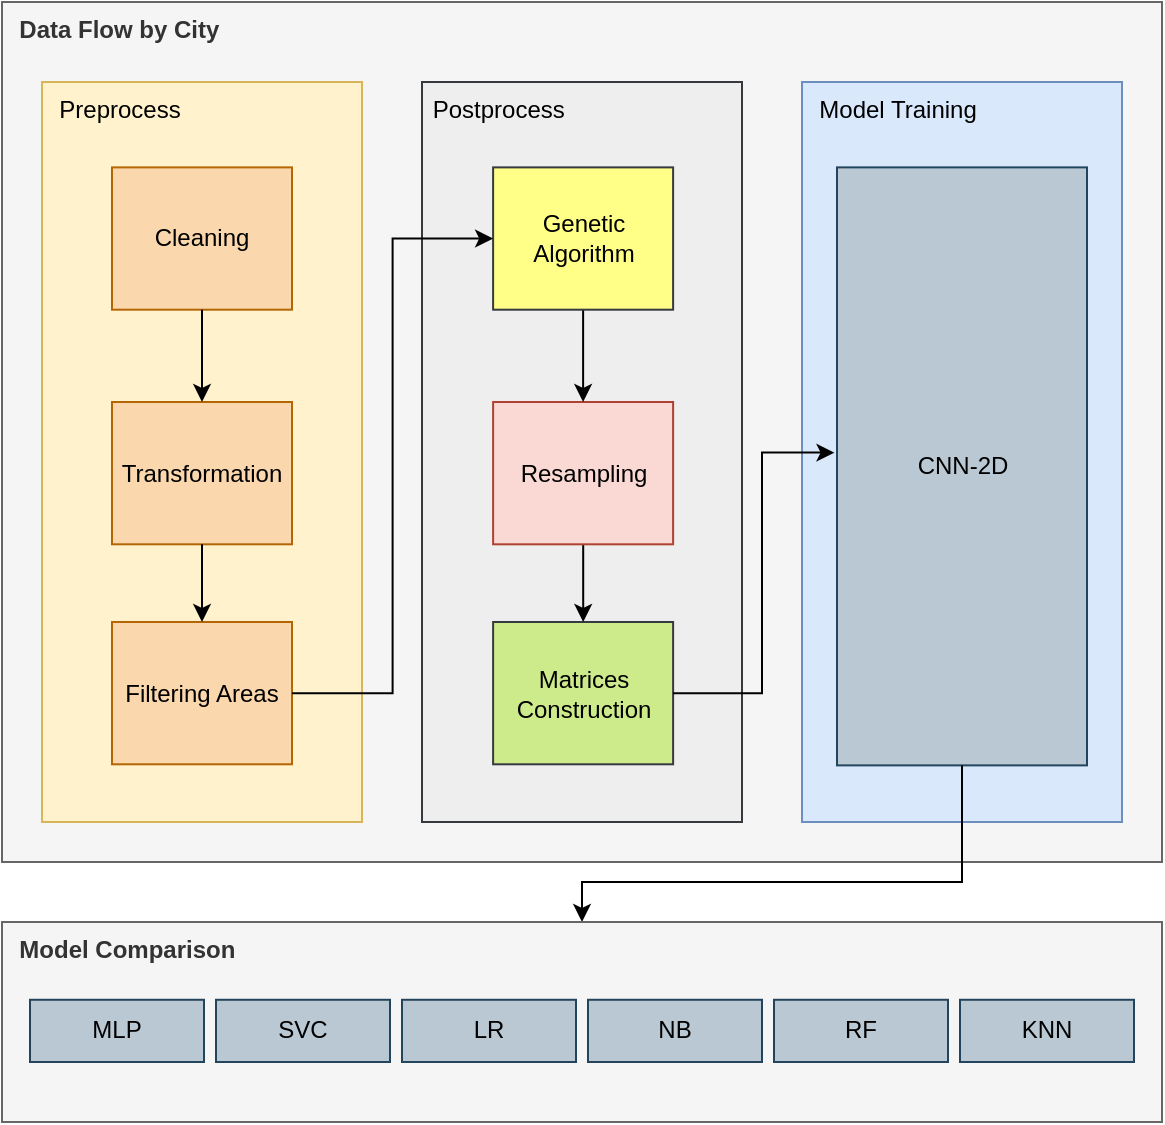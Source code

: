 <mxfile version="21.6.5" type="device">
  <diagram name="Página-1" id="uAnbATEjNzbg1E-TgKnV">
    <mxGraphModel dx="1145" dy="703" grid="1" gridSize="10" guides="1" tooltips="1" connect="1" arrows="1" fold="1" page="1" pageScale="1" pageWidth="827" pageHeight="1169" math="0" shadow="0">
      <root>
        <mxCell id="0" />
        <mxCell id="1" parent="0" />
        <mxCell id="Dptlz2PRCcSpFc9EAY_W-1" value="&lt;b&gt;&amp;nbsp; Data Flow by City&lt;/b&gt;" style="rounded=0;whiteSpace=wrap;html=1;fillColor=#f5f5f5;fontColor=#333333;strokeColor=#666666;verticalAlign=top;align=left;" parent="1" vertex="1">
          <mxGeometry x="170" y="110" width="580" height="430" as="geometry" />
        </mxCell>
        <mxCell id="Fwl7ajU-SFP8siu2tE5E-9" value="" style="group" parent="1" vertex="1" connectable="0">
          <mxGeometry x="190" y="150" width="160" height="370" as="geometry" />
        </mxCell>
        <mxCell id="bFJMQcvxy0cHlTDQ9agu-11" value="&amp;nbsp; Preprocess" style="rounded=0;whiteSpace=wrap;html=1;fillColor=#fff2cc;strokeColor=#d6b656;verticalAlign=top;align=left;" parent="Fwl7ajU-SFP8siu2tE5E-9" vertex="1">
          <mxGeometry width="160" height="370" as="geometry" />
        </mxCell>
        <mxCell id="Dptlz2PRCcSpFc9EAY_W-2" value="Cleaning" style="rounded=0;whiteSpace=wrap;html=1;fillColor=#fad7ac;strokeColor=#b46504;" parent="Fwl7ajU-SFP8siu2tE5E-9" vertex="1">
          <mxGeometry x="35" y="42.692" width="90" height="71.154" as="geometry" />
        </mxCell>
        <mxCell id="Dptlz2PRCcSpFc9EAY_W-3" value="Transformation" style="rounded=0;whiteSpace=wrap;html=1;fillColor=#fad7ac;strokeColor=#b46504;" parent="Fwl7ajU-SFP8siu2tE5E-9" vertex="1">
          <mxGeometry x="35" y="159.998" width="90" height="71.154" as="geometry" />
        </mxCell>
        <mxCell id="bFJMQcvxy0cHlTDQ9agu-1" value="Filtering Areas" style="rounded=0;whiteSpace=wrap;html=1;fillColor=#fad7ac;strokeColor=#b46504;" parent="Fwl7ajU-SFP8siu2tE5E-9" vertex="1">
          <mxGeometry x="35" y="269.996" width="90" height="71.154" as="geometry" />
        </mxCell>
        <mxCell id="bFJMQcvxy0cHlTDQ9agu-2" value="" style="edgeStyle=orthogonalEdgeStyle;rounded=0;orthogonalLoop=1;jettySize=auto;html=1;" parent="Fwl7ajU-SFP8siu2tE5E-9" source="Dptlz2PRCcSpFc9EAY_W-2" target="Dptlz2PRCcSpFc9EAY_W-3" edge="1">
          <mxGeometry relative="1" as="geometry" />
        </mxCell>
        <mxCell id="bFJMQcvxy0cHlTDQ9agu-3" value="" style="edgeStyle=orthogonalEdgeStyle;rounded=0;orthogonalLoop=1;jettySize=auto;html=1;" parent="Fwl7ajU-SFP8siu2tE5E-9" source="Dptlz2PRCcSpFc9EAY_W-3" target="bFJMQcvxy0cHlTDQ9agu-1" edge="1">
          <mxGeometry relative="1" as="geometry" />
        </mxCell>
        <mxCell id="Fwl7ajU-SFP8siu2tE5E-10" value="" style="group" parent="1" vertex="1" connectable="0">
          <mxGeometry x="380" y="150" width="190" height="370" as="geometry" />
        </mxCell>
        <mxCell id="bFJMQcvxy0cHlTDQ9agu-38" value="&amp;nbsp;Postprocess" style="rounded=0;whiteSpace=wrap;html=1;fillColor=#eeeeee;strokeColor=#36393d;verticalAlign=top;align=left;" parent="Fwl7ajU-SFP8siu2tE5E-10" vertex="1">
          <mxGeometry width="160" height="370.0" as="geometry" />
        </mxCell>
        <mxCell id="bFJMQcvxy0cHlTDQ9agu-8" value="Matrices Construction" style="rounded=0;whiteSpace=wrap;html=1;fillColor=#cdeb8b;strokeColor=#36393d;" parent="Fwl7ajU-SFP8siu2tE5E-10" vertex="1">
          <mxGeometry x="35.556" y="269.996" width="90" height="71.154" as="geometry" />
        </mxCell>
        <mxCell id="bFJMQcvxy0cHlTDQ9agu-37" value="" style="edgeStyle=orthogonalEdgeStyle;rounded=0;orthogonalLoop=1;jettySize=auto;html=1;" parent="Fwl7ajU-SFP8siu2tE5E-10" source="bFJMQcvxy0cHlTDQ9agu-12" target="bFJMQcvxy0cHlTDQ9agu-8" edge="1">
          <mxGeometry relative="1" as="geometry" />
        </mxCell>
        <mxCell id="bFJMQcvxy0cHlTDQ9agu-12" value="Resampling" style="rounded=0;whiteSpace=wrap;html=1;fillColor=#fad9d5;strokeColor=#ae4132;" parent="Fwl7ajU-SFP8siu2tE5E-10" vertex="1">
          <mxGeometry x="35.556" y="159.998" width="90" height="71.154" as="geometry" />
        </mxCell>
        <mxCell id="Fwl7ajU-SFP8siu2tE5E-13" value="" style="edgeStyle=orthogonalEdgeStyle;rounded=0;orthogonalLoop=1;jettySize=auto;html=1;" parent="Fwl7ajU-SFP8siu2tE5E-10" source="Fwl7ajU-SFP8siu2tE5E-8" target="bFJMQcvxy0cHlTDQ9agu-12" edge="1">
          <mxGeometry relative="1" as="geometry" />
        </mxCell>
        <mxCell id="Fwl7ajU-SFP8siu2tE5E-8" value="Genetic Algorithm" style="rounded=0;whiteSpace=wrap;html=1;fillColor=#ffff88;strokeColor=#36393d;" parent="Fwl7ajU-SFP8siu2tE5E-10" vertex="1">
          <mxGeometry x="35.556" y="42.692" width="90" height="71.154" as="geometry" />
        </mxCell>
        <mxCell id="Fwl7ajU-SFP8siu2tE5E-12" value="" style="edgeStyle=orthogonalEdgeStyle;rounded=0;orthogonalLoop=1;jettySize=auto;html=1;entryX=0;entryY=0.5;entryDx=0;entryDy=0;" parent="1" source="bFJMQcvxy0cHlTDQ9agu-1" target="Fwl7ajU-SFP8siu2tE5E-8" edge="1">
          <mxGeometry relative="1" as="geometry" />
        </mxCell>
        <mxCell id="bFJMQcvxy0cHlTDQ9agu-20" value="&amp;nbsp; Model Training" style="rounded=0;whiteSpace=wrap;html=1;fillColor=#dae8fc;strokeColor=#6c8ebf;verticalAlign=top;align=left;" parent="1" vertex="1">
          <mxGeometry x="570" y="150" width="160" height="370" as="geometry" />
        </mxCell>
        <mxCell id="Fwl7ajU-SFP8siu2tE5E-27" value="" style="group" parent="1" vertex="1" connectable="0">
          <mxGeometry x="587.5" y="174" width="125" height="320" as="geometry" />
        </mxCell>
        <mxCell id="bFJMQcvxy0cHlTDQ9agu-41" value="CNN-2D" style="rounded=0;whiteSpace=wrap;html=1;fillColor=#bac8d3;strokeColor=#23445d;" parent="Fwl7ajU-SFP8siu2tE5E-27" vertex="1">
          <mxGeometry y="18.69" width="125" height="299" as="geometry" />
        </mxCell>
        <mxCell id="Fwl7ajU-SFP8siu2tE5E-28" value="" style="edgeStyle=orthogonalEdgeStyle;rounded=0;orthogonalLoop=1;jettySize=auto;html=1;entryX=-0.01;entryY=0.477;entryDx=0;entryDy=0;entryPerimeter=0;" parent="1" source="bFJMQcvxy0cHlTDQ9agu-8" target="bFJMQcvxy0cHlTDQ9agu-41" edge="1">
          <mxGeometry relative="1" as="geometry">
            <mxPoint x="588" y="488" as="targetPoint" />
            <Array as="points">
              <mxPoint x="550" y="456" />
              <mxPoint x="550" y="336" />
            </Array>
          </mxGeometry>
        </mxCell>
        <mxCell id="xdGXizpQdTh8Y5BF9MXy-7" style="edgeStyle=orthogonalEdgeStyle;rounded=0;orthogonalLoop=1;jettySize=auto;html=1;exitX=0.5;exitY=1;exitDx=0;exitDy=0;" parent="1" source="bFJMQcvxy0cHlTDQ9agu-41" target="xdGXizpQdTh8Y5BF9MXy-2" edge="1">
          <mxGeometry relative="1" as="geometry">
            <Array as="points">
              <mxPoint x="650" y="550" />
              <mxPoint x="460" y="550" />
            </Array>
          </mxGeometry>
        </mxCell>
        <mxCell id="l3ageyd7dKeA1fOAkwaN-1" value="" style="group" parent="1" vertex="1" connectable="0">
          <mxGeometry x="170" y="570" width="580" height="100" as="geometry" />
        </mxCell>
        <mxCell id="xdGXizpQdTh8Y5BF9MXy-2" value="&lt;b&gt;&amp;nbsp; Model Comparison&lt;/b&gt;" style="rounded=0;whiteSpace=wrap;html=1;align=left;verticalAlign=top;fillColor=#f5f5f5;fontColor=#333333;strokeColor=#666666;" parent="l3ageyd7dKeA1fOAkwaN-1" vertex="1">
          <mxGeometry width="580" height="100" as="geometry" />
        </mxCell>
        <mxCell id="Fwl7ajU-SFP8siu2tE5E-17" value="MLP" style="rounded=0;whiteSpace=wrap;html=1;fillColor=#bac8d3;strokeColor=#23445d;" parent="l3ageyd7dKeA1fOAkwaN-1" vertex="1">
          <mxGeometry x="14" y="38.889" width="87" height="31.111" as="geometry" />
        </mxCell>
        <mxCell id="Fwl7ajU-SFP8siu2tE5E-22" value="SVC" style="rounded=0;whiteSpace=wrap;html=1;fillColor=#bac8d3;strokeColor=#23445d;" parent="l3ageyd7dKeA1fOAkwaN-1" vertex="1">
          <mxGeometry x="107" y="38.889" width="87" height="31.111" as="geometry" />
        </mxCell>
        <mxCell id="Fwl7ajU-SFP8siu2tE5E-23" value="LR" style="rounded=0;whiteSpace=wrap;html=1;fillColor=#bac8d3;strokeColor=#23445d;" parent="l3ageyd7dKeA1fOAkwaN-1" vertex="1">
          <mxGeometry x="200" y="38.889" width="87" height="31.111" as="geometry" />
        </mxCell>
        <mxCell id="Fwl7ajU-SFP8siu2tE5E-24" value="&lt;font style=&quot;font-size: 12px;&quot;&gt;KNN&lt;/font&gt;" style="rounded=0;whiteSpace=wrap;html=1;fillColor=#bac8d3;strokeColor=#23445d;" parent="l3ageyd7dKeA1fOAkwaN-1" vertex="1">
          <mxGeometry x="479" y="38.889" width="87" height="31.111" as="geometry" />
        </mxCell>
        <mxCell id="Fwl7ajU-SFP8siu2tE5E-25" value="RF" style="rounded=0;whiteSpace=wrap;html=1;fillColor=#bac8d3;strokeColor=#23445d;" parent="l3ageyd7dKeA1fOAkwaN-1" vertex="1">
          <mxGeometry x="386" y="38.889" width="87" height="31.111" as="geometry" />
        </mxCell>
        <mxCell id="Fwl7ajU-SFP8siu2tE5E-26" value="NB" style="rounded=0;whiteSpace=wrap;html=1;fillColor=#bac8d3;strokeColor=#23445d;" parent="l3ageyd7dKeA1fOAkwaN-1" vertex="1">
          <mxGeometry x="293" y="38.889" width="87" height="31.111" as="geometry" />
        </mxCell>
      </root>
    </mxGraphModel>
  </diagram>
</mxfile>
